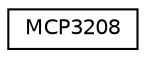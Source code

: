 digraph "Graphical Class Hierarchy"
{
  edge [fontname="Helvetica",fontsize="10",labelfontname="Helvetica",labelfontsize="10"];
  node [fontname="Helvetica",fontsize="10",shape=record];
  rankdir="LR";
  Node1 [label="MCP3208",height=0.2,width=0.4,color="black", fillcolor="white", style="filled",URL="$classMCP3208.html",tooltip="MCP3208 8 channel ADC Class. "];
}
